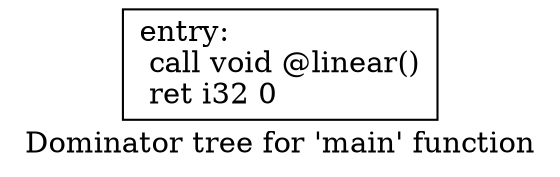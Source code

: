 digraph "Dominator tree for 'main' function" {
	label="Dominator tree for 'main' function";

	Node0x5626f46de460 [shape=record,label="{entry:\l  call void @linear()\l  ret i32 0\l}"];
}
